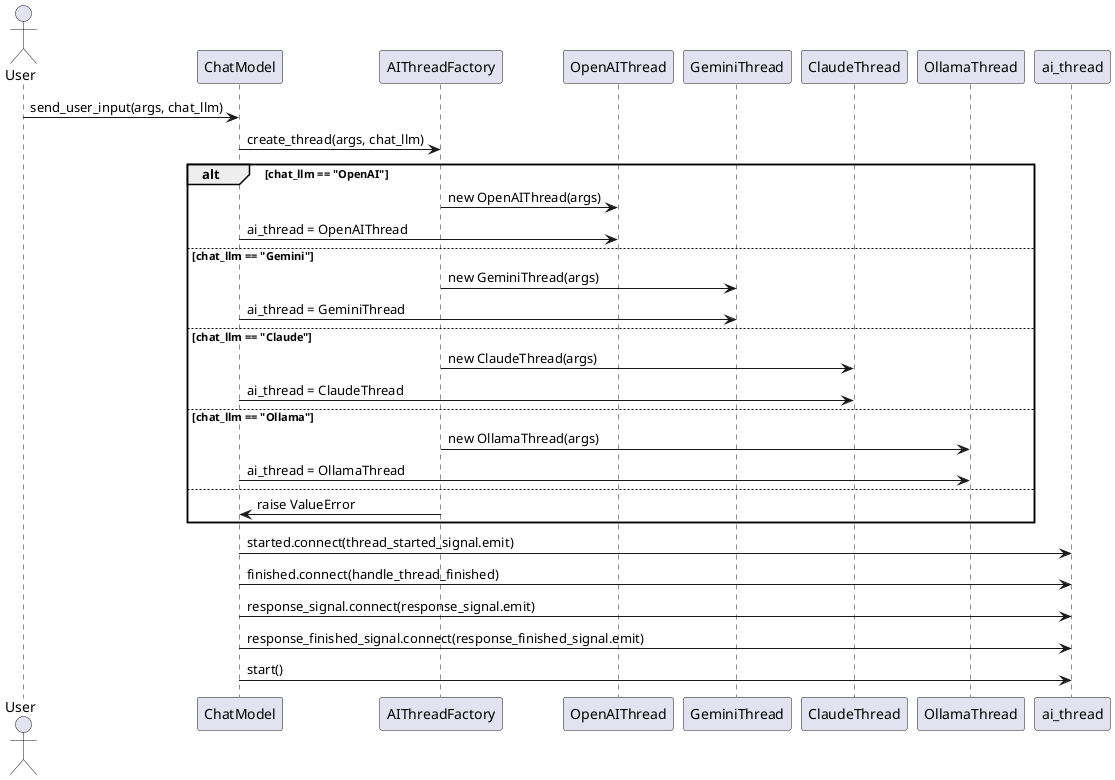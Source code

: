 @startuml
actor User
participant ChatModel
participant AIThreadFactory
participant OpenAIThread
participant GeminiThread
participant ClaudeThread
participant OllamaThread

User -> ChatModel: send_user_input(args, chat_llm)
'alt ai_thread is not None and ai_thread.isRunning()
'    ChatModel -> ChatModel: print "Previous thread is still running!"
'    ChatModel -> ChatModel: ai_thread.wait()
'end
ChatModel -> AIThreadFactory: create_thread(args, chat_llm)
alt chat_llm == "OpenAI"
    AIThreadFactory -> OpenAIThread: new OpenAIThread(args)
    ChatModel -> OpenAIThread: ai_thread = OpenAIThread
else chat_llm == "Gemini"
    AIThreadFactory -> GeminiThread: new GeminiThread(args)
    ChatModel -> GeminiThread: ai_thread = GeminiThread
else chat_llm == "Claude"
    AIThreadFactory -> ClaudeThread: new ClaudeThread(args)
    ChatModel -> ClaudeThread: ai_thread = ClaudeThread
else chat_llm == "Ollama"
    AIThreadFactory -> OllamaThread: new OllamaThread(args)
    ChatModel -> OllamaThread: ai_thread = OllamaThread
else
    AIThreadFactory -> ChatModel: raise ValueError
end
ChatModel -> ai_thread: started.connect(thread_started_signal.emit)
ChatModel -> ai_thread: finished.connect(handle_thread_finished)
ChatModel -> ai_thread: response_signal.connect(response_signal.emit)
ChatModel -> ai_thread: response_finished_signal.connect(response_finished_signal.emit)
ChatModel -> ai_thread: start()
@enduml